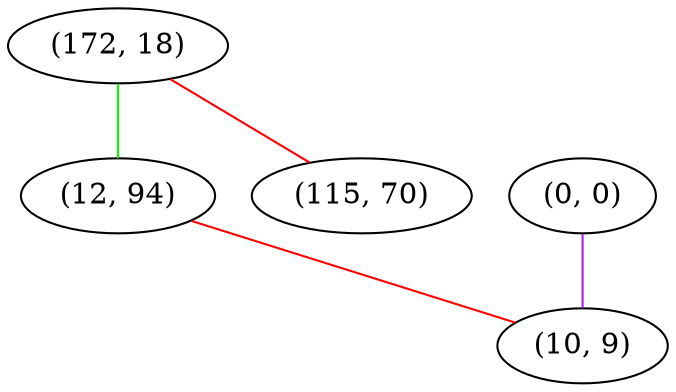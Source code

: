 graph "" {
"(172, 18)";
"(0, 0)";
"(12, 94)";
"(10, 9)";
"(115, 70)";
"(172, 18)" -- "(12, 94)"  [color=green, key=0, weight=2];
"(172, 18)" -- "(115, 70)"  [color=red, key=0, weight=1];
"(0, 0)" -- "(10, 9)"  [color=purple, key=0, weight=4];
"(12, 94)" -- "(10, 9)"  [color=red, key=0, weight=1];
}
